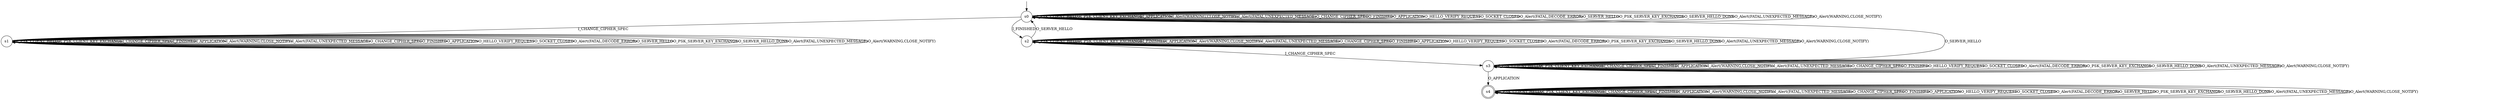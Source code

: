 digraph g {

	s0 [shape="circle" label="s0"];
	s1 [shape="circle" label="s1"];
	s2 [shape="circle" label="s2"];
	s3 [shape="circle" label="s3"];
	s4 [shape="doublecircle" label="s4"];
	s0 -> s0 [label="I_PSK_CLIENT_HELLO"];
	s0 -> s0 [label="I_PSK_CLIENT_KEY_EXCHANGE"];
	s0 -> s1 [label="I_CHANGE_CIPHER_SPEC"];
	s0 -> s2 [label="I_FINISHED"];
	s0 -> s0 [label="I_APPLICATION"];
	s0 -> s0 [label="I_Alert(WARNING,CLOSE_NOTIFY)"];
	s0 -> s0 [label="I_Alert(FATAL,UNEXPECTED_MESSAGE)"];
	s0 -> s0 [label="O_CHANGE_CIPHER_SPEC"];
	s0 -> s0 [label="O_FINISHED"];
	s0 -> s0 [label="O_APPLICATION"];
	s0 -> s0 [label="O_HELLO_VERIFY_REQUEST"];
	s0 -> s0 [label="O_SOCKET_CLOSED"];
	s0 -> s0 [label="O_Alert(FATAL,DECODE_ERROR)"];
	s0 -> s0 [label="O_SERVER_HELLO"];
	s0 -> s0 [label="O_PSK_SERVER_KEY_EXCHANGE"];
	s0 -> s0 [label="O_SERVER_HELLO_DONE"];
	s0 -> s0 [label="O_Alert(FATAL,UNEXPECTED_MESSAGE)"];
	s0 -> s0 [label="O_Alert(WARNING,CLOSE_NOTIFY)"];
	s1 -> s1 [label="I_PSK_CLIENT_HELLO"];
	s1 -> s1 [label="I_PSK_CLIENT_KEY_EXCHANGE"];
	s1 -> s1 [label="I_CHANGE_CIPHER_SPEC"];
	s1 -> s1 [label="I_FINISHED"];
	s1 -> s1 [label="I_APPLICATION"];
	s1 -> s1 [label="I_Alert(WARNING,CLOSE_NOTIFY)"];
	s1 -> s1 [label="I_Alert(FATAL,UNEXPECTED_MESSAGE)"];
	s1 -> s1 [label="O_CHANGE_CIPHER_SPEC"];
	s1 -> s1 [label="O_FINISHED"];
	s1 -> s1 [label="O_APPLICATION"];
	s1 -> s1 [label="O_HELLO_VERIFY_REQUEST"];
	s1 -> s1 [label="O_SOCKET_CLOSED"];
	s1 -> s1 [label="O_Alert(FATAL,DECODE_ERROR)"];
	s1 -> s1 [label="O_SERVER_HELLO"];
	s1 -> s1 [label="O_PSK_SERVER_KEY_EXCHANGE"];
	s1 -> s1 [label="O_SERVER_HELLO_DONE"];
	s1 -> s1 [label="O_Alert(FATAL,UNEXPECTED_MESSAGE)"];
	s1 -> s1 [label="O_Alert(WARNING,CLOSE_NOTIFY)"];
	s2 -> s2 [label="I_PSK_CLIENT_HELLO"];
	s2 -> s2 [label="I_PSK_CLIENT_KEY_EXCHANGE"];
	s2 -> s3 [label="I_CHANGE_CIPHER_SPEC"];
	s2 -> s2 [label="I_FINISHED"];
	s2 -> s2 [label="I_APPLICATION"];
	s2 -> s2 [label="I_Alert(WARNING,CLOSE_NOTIFY)"];
	s2 -> s2 [label="I_Alert(FATAL,UNEXPECTED_MESSAGE)"];
	s2 -> s2 [label="O_CHANGE_CIPHER_SPEC"];
	s2 -> s2 [label="O_FINISHED"];
	s2 -> s2 [label="O_APPLICATION"];
	s2 -> s2 [label="O_HELLO_VERIFY_REQUEST"];
	s2 -> s2 [label="O_SOCKET_CLOSED"];
	s2 -> s2 [label="O_Alert(FATAL,DECODE_ERROR)"];
	s2 -> s0 [label="O_SERVER_HELLO"];
	s2 -> s2 [label="O_PSK_SERVER_KEY_EXCHANGE"];
	s2 -> s2 [label="O_SERVER_HELLO_DONE"];
	s2 -> s2 [label="O_Alert(FATAL,UNEXPECTED_MESSAGE)"];
	s2 -> s2 [label="O_Alert(WARNING,CLOSE_NOTIFY)"];
	s3 -> s3 [label="I_PSK_CLIENT_HELLO"];
	s3 -> s3 [label="I_PSK_CLIENT_KEY_EXCHANGE"];
	s3 -> s3 [label="I_CHANGE_CIPHER_SPEC"];
	s3 -> s3 [label="I_FINISHED"];
	s3 -> s3 [label="I_APPLICATION"];
	s3 -> s3 [label="I_Alert(WARNING,CLOSE_NOTIFY)"];
	s3 -> s3 [label="I_Alert(FATAL,UNEXPECTED_MESSAGE)"];
	s3 -> s3 [label="O_CHANGE_CIPHER_SPEC"];
	s3 -> s3 [label="O_FINISHED"];
	s3 -> s4 [label="O_APPLICATION"];
	s3 -> s3 [label="O_HELLO_VERIFY_REQUEST"];
	s3 -> s3 [label="O_SOCKET_CLOSED"];
	s3 -> s3 [label="O_Alert(FATAL,DECODE_ERROR)"];
	s3 -> s0 [label="O_SERVER_HELLO"];
	s3 -> s3 [label="O_PSK_SERVER_KEY_EXCHANGE"];
	s3 -> s3 [label="O_SERVER_HELLO_DONE"];
	s3 -> s3 [label="O_Alert(FATAL,UNEXPECTED_MESSAGE)"];
	s3 -> s3 [label="O_Alert(WARNING,CLOSE_NOTIFY)"];
	s4 -> s4 [label="I_PSK_CLIENT_HELLO"];
	s4 -> s4 [label="I_PSK_CLIENT_KEY_EXCHANGE"];
	s4 -> s4 [label="I_CHANGE_CIPHER_SPEC"];
	s4 -> s4 [label="I_FINISHED"];
	s4 -> s4 [label="I_APPLICATION"];
	s4 -> s4 [label="I_Alert(WARNING,CLOSE_NOTIFY)"];
	s4 -> s4 [label="I_Alert(FATAL,UNEXPECTED_MESSAGE)"];
	s4 -> s4 [label="O_CHANGE_CIPHER_SPEC"];
	s4 -> s4 [label="O_FINISHED"];
	s4 -> s4 [label="O_APPLICATION"];
	s4 -> s4 [label="O_HELLO_VERIFY_REQUEST"];
	s4 -> s4 [label="O_SOCKET_CLOSED"];
	s4 -> s4 [label="O_Alert(FATAL,DECODE_ERROR)"];
	s4 -> s4 [label="O_SERVER_HELLO"];
	s4 -> s4 [label="O_PSK_SERVER_KEY_EXCHANGE"];
	s4 -> s4 [label="O_SERVER_HELLO_DONE"];
	s4 -> s4 [label="O_Alert(FATAL,UNEXPECTED_MESSAGE)"];
	s4 -> s4 [label="O_Alert(WARNING,CLOSE_NOTIFY)"];

__start0 [label="" shape="none" width="0" height="0"];
__start0 -> s0;

}
